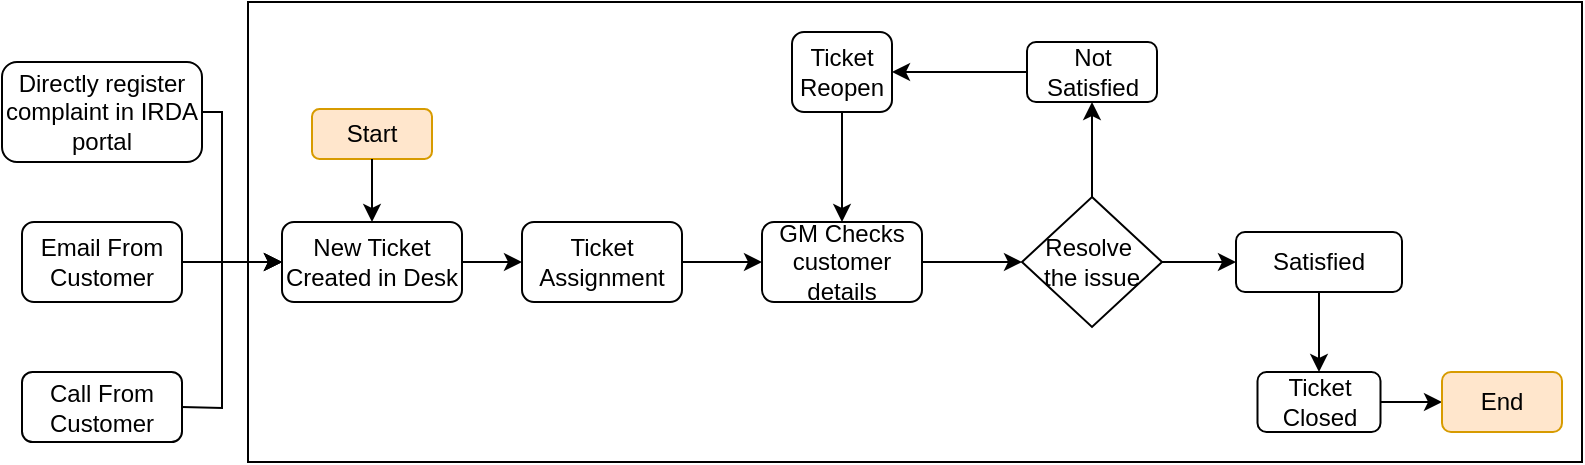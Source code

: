 <mxfile version="24.6.4" type="github">
  <diagram name="Page-1" id="L4ZYfcpQkSgi4Oiu_YIJ">
    <mxGraphModel dx="795" dy="435" grid="1" gridSize="10" guides="1" tooltips="1" connect="1" arrows="1" fold="1" page="1" pageScale="1" pageWidth="827" pageHeight="1169" math="0" shadow="0">
      <root>
        <mxCell id="0" />
        <mxCell id="1" parent="0" />
        <mxCell id="xakpM9dkyvltByfH3bZJ-6" value="" style="rounded=0;whiteSpace=wrap;html=1;" vertex="1" parent="1">
          <mxGeometry x="223" y="160" width="667" height="230" as="geometry" />
        </mxCell>
        <mxCell id="XU5ZbtjM1lUGjj7O18cu-2" value="Directly register complaint in IRDA portal" style="rounded=1;whiteSpace=wrap;html=1;" parent="1" vertex="1">
          <mxGeometry x="100" y="190" width="100" height="50" as="geometry" />
        </mxCell>
        <mxCell id="XU5ZbtjM1lUGjj7O18cu-6" style="edgeStyle=orthogonalEdgeStyle;rounded=0;orthogonalLoop=1;jettySize=auto;html=1;entryX=0;entryY=0.5;entryDx=0;entryDy=0;" parent="1" source="XU5ZbtjM1lUGjj7O18cu-3" target="XU5ZbtjM1lUGjj7O18cu-5" edge="1">
          <mxGeometry relative="1" as="geometry" />
        </mxCell>
        <mxCell id="XU5ZbtjM1lUGjj7O18cu-3" value="Email From Customer" style="rounded=1;whiteSpace=wrap;html=1;" parent="1" vertex="1">
          <mxGeometry x="110" y="270" width="80" height="40" as="geometry" />
        </mxCell>
        <mxCell id="XU5ZbtjM1lUGjj7O18cu-4" value="Call From Customer" style="rounded=1;whiteSpace=wrap;html=1;" parent="1" vertex="1">
          <mxGeometry x="110" y="345" width="80" height="35" as="geometry" />
        </mxCell>
        <mxCell id="XU5ZbtjM1lUGjj7O18cu-10" style="edgeStyle=orthogonalEdgeStyle;rounded=0;orthogonalLoop=1;jettySize=auto;html=1;entryX=0;entryY=0.5;entryDx=0;entryDy=0;" parent="1" source="XU5ZbtjM1lUGjj7O18cu-5" target="XU5ZbtjM1lUGjj7O18cu-9" edge="1">
          <mxGeometry relative="1" as="geometry" />
        </mxCell>
        <mxCell id="XU5ZbtjM1lUGjj7O18cu-5" value="New Ticket Created in Desk" style="rounded=1;whiteSpace=wrap;html=1;" parent="1" vertex="1">
          <mxGeometry x="240" y="270" width="90" height="40" as="geometry" />
        </mxCell>
        <mxCell id="XU5ZbtjM1lUGjj7O18cu-12" style="edgeStyle=orthogonalEdgeStyle;rounded=0;orthogonalLoop=1;jettySize=auto;html=1;entryX=0;entryY=0.5;entryDx=0;entryDy=0;" parent="1" source="XU5ZbtjM1lUGjj7O18cu-9" target="XU5ZbtjM1lUGjj7O18cu-11" edge="1">
          <mxGeometry relative="1" as="geometry" />
        </mxCell>
        <mxCell id="XU5ZbtjM1lUGjj7O18cu-9" value="Ticket Assignment" style="rounded=1;whiteSpace=wrap;html=1;" parent="1" vertex="1">
          <mxGeometry x="360" y="270" width="80" height="40" as="geometry" />
        </mxCell>
        <mxCell id="XU5ZbtjM1lUGjj7O18cu-14" style="edgeStyle=orthogonalEdgeStyle;rounded=0;orthogonalLoop=1;jettySize=auto;html=1;entryX=0;entryY=0.5;entryDx=0;entryDy=0;" parent="1" source="XU5ZbtjM1lUGjj7O18cu-11" target="XU5ZbtjM1lUGjj7O18cu-13" edge="1">
          <mxGeometry relative="1" as="geometry" />
        </mxCell>
        <mxCell id="XU5ZbtjM1lUGjj7O18cu-11" value="GM Checks customer details" style="rounded=1;whiteSpace=wrap;html=1;" parent="1" vertex="1">
          <mxGeometry x="480" y="270" width="80" height="40" as="geometry" />
        </mxCell>
        <mxCell id="XU5ZbtjM1lUGjj7O18cu-16" style="edgeStyle=orthogonalEdgeStyle;rounded=0;orthogonalLoop=1;jettySize=auto;html=1;entryX=0;entryY=0.5;entryDx=0;entryDy=0;" parent="1" source="XU5ZbtjM1lUGjj7O18cu-13" target="XU5ZbtjM1lUGjj7O18cu-19" edge="1">
          <mxGeometry relative="1" as="geometry">
            <mxPoint x="720" y="290" as="targetPoint" />
          </mxGeometry>
        </mxCell>
        <mxCell id="XU5ZbtjM1lUGjj7O18cu-13" value="Resolve&amp;nbsp;&lt;div&gt;the issue&lt;/div&gt;" style="rhombus;whiteSpace=wrap;html=1;" parent="1" vertex="1">
          <mxGeometry x="610" y="257.5" width="70" height="65" as="geometry" />
        </mxCell>
        <mxCell id="XU5ZbtjM1lUGjj7O18cu-28" style="edgeStyle=orthogonalEdgeStyle;rounded=0;orthogonalLoop=1;jettySize=auto;html=1;" parent="1" source="XU5ZbtjM1lUGjj7O18cu-17" target="XU5ZbtjM1lUGjj7O18cu-27" edge="1">
          <mxGeometry relative="1" as="geometry" />
        </mxCell>
        <mxCell id="XU5ZbtjM1lUGjj7O18cu-17" value="Not Satisfied" style="rounded=1;whiteSpace=wrap;html=1;" parent="1" vertex="1">
          <mxGeometry x="612.5" y="180" width="65" height="30" as="geometry" />
        </mxCell>
        <mxCell id="XU5ZbtjM1lUGjj7O18cu-19" value="Satisfied" style="rounded=1;whiteSpace=wrap;html=1;" parent="1" vertex="1">
          <mxGeometry x="717" y="275" width="83" height="30" as="geometry" />
        </mxCell>
        <mxCell id="XU5ZbtjM1lUGjj7O18cu-21" value="Ticket Closed" style="rounded=1;whiteSpace=wrap;html=1;" parent="1" vertex="1">
          <mxGeometry x="727.75" y="345" width="61.5" height="30" as="geometry" />
        </mxCell>
        <mxCell id="XU5ZbtjM1lUGjj7O18cu-29" style="edgeStyle=orthogonalEdgeStyle;rounded=0;orthogonalLoop=1;jettySize=auto;html=1;entryX=0.5;entryY=0;entryDx=0;entryDy=0;" parent="1" source="XU5ZbtjM1lUGjj7O18cu-27" target="XU5ZbtjM1lUGjj7O18cu-11" edge="1">
          <mxGeometry relative="1" as="geometry" />
        </mxCell>
        <mxCell id="XU5ZbtjM1lUGjj7O18cu-27" value="Ticket Reopen" style="rounded=1;whiteSpace=wrap;html=1;" parent="1" vertex="1">
          <mxGeometry x="495" y="175" width="50" height="40" as="geometry" />
        </mxCell>
        <mxCell id="xakpM9dkyvltByfH3bZJ-1" value="" style="endArrow=classic;html=1;rounded=0;exitX=0.5;exitY=0;exitDx=0;exitDy=0;entryX=0.5;entryY=1;entryDx=0;entryDy=0;" edge="1" parent="1" source="XU5ZbtjM1lUGjj7O18cu-13" target="XU5ZbtjM1lUGjj7O18cu-17">
          <mxGeometry width="50" height="50" relative="1" as="geometry">
            <mxPoint x="430" y="350" as="sourcePoint" />
            <mxPoint x="480" y="300" as="targetPoint" />
          </mxGeometry>
        </mxCell>
        <mxCell id="xakpM9dkyvltByfH3bZJ-2" value="" style="endArrow=classic;html=1;rounded=0;entryX=0.5;entryY=0;entryDx=0;entryDy=0;exitX=0.5;exitY=1;exitDx=0;exitDy=0;" edge="1" parent="1" source="XU5ZbtjM1lUGjj7O18cu-19" target="XU5ZbtjM1lUGjj7O18cu-21">
          <mxGeometry width="50" height="50" relative="1" as="geometry">
            <mxPoint x="790" y="300" as="sourcePoint" />
            <mxPoint x="600" y="310" as="targetPoint" />
          </mxGeometry>
        </mxCell>
        <mxCell id="xakpM9dkyvltByfH3bZJ-4" value="" style="endArrow=classic;html=1;rounded=0;exitX=1;exitY=0.5;exitDx=0;exitDy=0;entryX=0;entryY=0.5;entryDx=0;entryDy=0;" edge="1" parent="1" source="XU5ZbtjM1lUGjj7O18cu-4" target="XU5ZbtjM1lUGjj7O18cu-5">
          <mxGeometry width="50" height="50" relative="1" as="geometry">
            <mxPoint x="330" y="340" as="sourcePoint" />
            <mxPoint x="380" y="290" as="targetPoint" />
            <Array as="points">
              <mxPoint x="210" y="363" />
              <mxPoint x="210" y="290" />
            </Array>
          </mxGeometry>
        </mxCell>
        <mxCell id="xakpM9dkyvltByfH3bZJ-5" value="" style="endArrow=classic;html=1;rounded=0;exitX=1;exitY=0.5;exitDx=0;exitDy=0;entryX=0;entryY=0.5;entryDx=0;entryDy=0;" edge="1" parent="1" source="XU5ZbtjM1lUGjj7O18cu-2" target="XU5ZbtjM1lUGjj7O18cu-5">
          <mxGeometry width="50" height="50" relative="1" as="geometry">
            <mxPoint x="330" y="340" as="sourcePoint" />
            <mxPoint x="380" y="290" as="targetPoint" />
            <Array as="points">
              <mxPoint x="210" y="215" />
              <mxPoint x="210" y="290" />
            </Array>
          </mxGeometry>
        </mxCell>
        <mxCell id="xakpM9dkyvltByfH3bZJ-7" value="Start" style="rounded=1;whiteSpace=wrap;html=1;fillColor=#ffe6cc;strokeColor=#d79b00;" vertex="1" parent="1">
          <mxGeometry x="255" y="213.5" width="60" height="25" as="geometry" />
        </mxCell>
        <mxCell id="xakpM9dkyvltByfH3bZJ-8" value="" style="endArrow=classic;html=1;rounded=0;exitX=0.5;exitY=1;exitDx=0;exitDy=0;entryX=0.5;entryY=0;entryDx=0;entryDy=0;" edge="1" parent="1" source="xakpM9dkyvltByfH3bZJ-7" target="XU5ZbtjM1lUGjj7O18cu-5">
          <mxGeometry width="50" height="50" relative="1" as="geometry">
            <mxPoint x="560" y="340" as="sourcePoint" />
            <mxPoint x="610" y="290" as="targetPoint" />
          </mxGeometry>
        </mxCell>
        <mxCell id="xakpM9dkyvltByfH3bZJ-9" value="" style="endArrow=classic;html=1;rounded=0;entryX=0;entryY=0.5;entryDx=0;entryDy=0;exitX=1;exitY=0.5;exitDx=0;exitDy=0;" edge="1" parent="1" source="XU5ZbtjM1lUGjj7O18cu-21" target="xakpM9dkyvltByfH3bZJ-10">
          <mxGeometry width="50" height="50" relative="1" as="geometry">
            <mxPoint x="560" y="340" as="sourcePoint" />
            <mxPoint x="610" y="290" as="targetPoint" />
          </mxGeometry>
        </mxCell>
        <mxCell id="xakpM9dkyvltByfH3bZJ-10" value="End" style="rounded=1;whiteSpace=wrap;html=1;fillColor=#ffe6cc;strokeColor=#d79b00;" vertex="1" parent="1">
          <mxGeometry x="820" y="345" width="60" height="30" as="geometry" />
        </mxCell>
      </root>
    </mxGraphModel>
  </diagram>
</mxfile>
